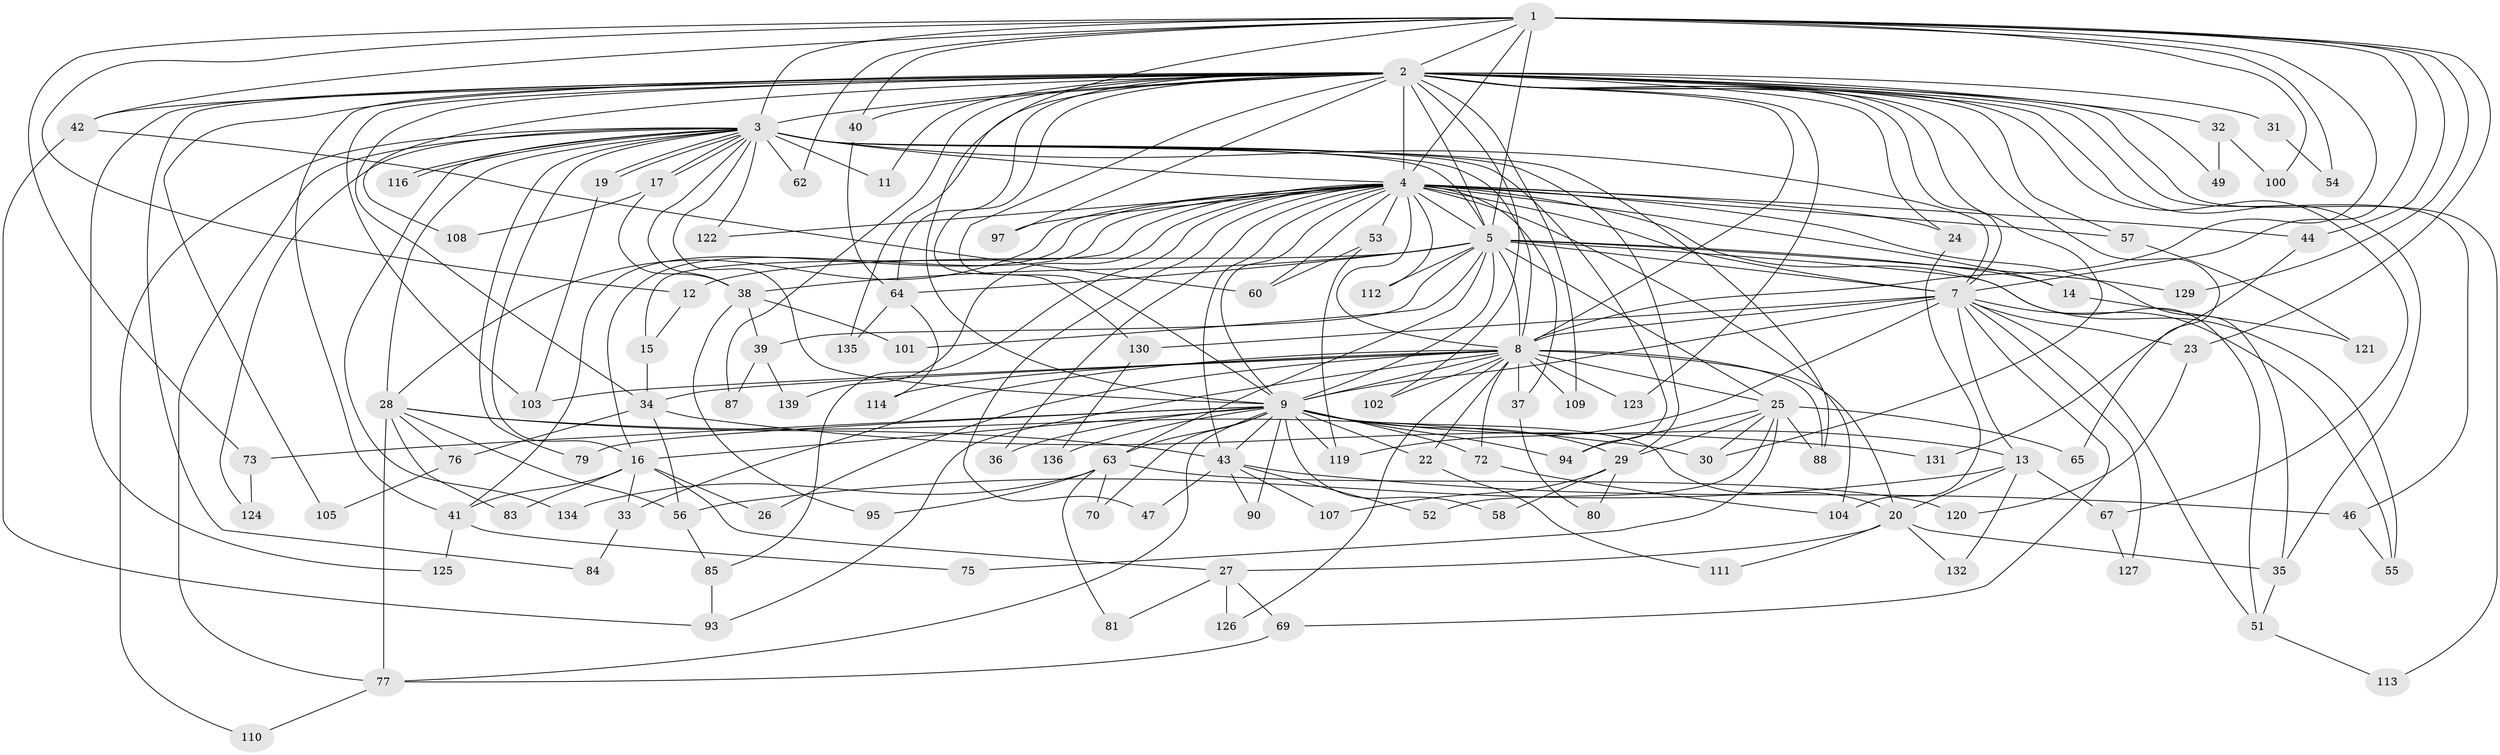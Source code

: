 // Generated by graph-tools (version 1.1) at 2025/23/03/03/25 07:23:35]
// undirected, 109 vertices, 249 edges
graph export_dot {
graph [start="1"]
  node [color=gray90,style=filled];
  1 [super="+18"];
  2 [super="+6"];
  3 [super="+115"];
  4 [super="+10"];
  5 [super="+106"];
  7 [super="+21"];
  8 [super="+137"];
  9 [super="+89"];
  11;
  12;
  13 [super="+71"];
  14;
  15;
  16 [super="+59"];
  17;
  19 [super="+140"];
  20 [super="+96"];
  22;
  23;
  24 [super="+128"];
  25 [super="+78"];
  26;
  27;
  28 [super="+50"];
  29 [super="+48"];
  30 [super="+91"];
  31;
  32;
  33;
  34 [super="+68"];
  35 [super="+61"];
  36;
  37;
  38 [super="+82"];
  39 [super="+45"];
  40;
  41 [super="+117"];
  42;
  43 [super="+133"];
  44;
  46;
  47;
  49;
  51 [super="+99"];
  52;
  53 [super="+141"];
  54;
  55 [super="+98"];
  56;
  57;
  58;
  60 [super="+92"];
  62;
  63 [super="+74"];
  64 [super="+66"];
  65;
  67;
  69;
  70;
  72;
  73;
  75;
  76;
  77 [super="+86"];
  79;
  80;
  81;
  83;
  84;
  85;
  87;
  88 [super="+138"];
  90;
  93 [super="+142"];
  94 [super="+118"];
  95;
  97;
  100;
  101;
  102;
  103;
  104;
  105;
  107;
  108;
  109;
  110;
  111;
  112;
  113;
  114;
  116;
  119;
  120;
  121;
  122;
  123;
  124;
  125;
  126;
  127;
  129;
  130;
  131;
  132;
  134;
  135;
  136;
  139;
  1 -- 2 [weight=2];
  1 -- 3;
  1 -- 4 [weight=2];
  1 -- 5 [weight=2];
  1 -- 7;
  1 -- 8;
  1 -- 9;
  1 -- 12;
  1 -- 23;
  1 -- 40;
  1 -- 42;
  1 -- 54;
  1 -- 62;
  1 -- 73;
  1 -- 100;
  1 -- 129;
  1 -- 44;
  2 -- 3 [weight=3];
  2 -- 4 [weight=4];
  2 -- 5 [weight=2];
  2 -- 7 [weight=2];
  2 -- 8 [weight=2];
  2 -- 9 [weight=2];
  2 -- 24;
  2 -- 31 [weight=2];
  2 -- 40;
  2 -- 42;
  2 -- 46;
  2 -- 57;
  2 -- 84;
  2 -- 87;
  2 -- 97;
  2 -- 105;
  2 -- 108;
  2 -- 109;
  2 -- 113;
  2 -- 135;
  2 -- 65;
  2 -- 67;
  2 -- 130;
  2 -- 11;
  2 -- 30;
  2 -- 32;
  2 -- 102;
  2 -- 103;
  2 -- 41;
  2 -- 49;
  2 -- 123;
  2 -- 125;
  2 -- 34;
  2 -- 64;
  2 -- 35;
  3 -- 4 [weight=2];
  3 -- 5;
  3 -- 7 [weight=2];
  3 -- 8;
  3 -- 9;
  3 -- 11;
  3 -- 16;
  3 -- 17;
  3 -- 17;
  3 -- 19;
  3 -- 19;
  3 -- 28;
  3 -- 29;
  3 -- 38;
  3 -- 62;
  3 -- 77;
  3 -- 79;
  3 -- 94;
  3 -- 110;
  3 -- 116;
  3 -- 116;
  3 -- 122;
  3 -- 124;
  3 -- 134;
  3 -- 88;
  4 -- 5 [weight=2];
  4 -- 7 [weight=2];
  4 -- 8 [weight=3];
  4 -- 9 [weight=2];
  4 -- 14;
  4 -- 15;
  4 -- 28;
  4 -- 44;
  4 -- 47;
  4 -- 51;
  4 -- 53 [weight=2];
  4 -- 60;
  4 -- 112;
  4 -- 139;
  4 -- 16;
  4 -- 85;
  4 -- 24;
  4 -- 97;
  4 -- 35;
  4 -- 36;
  4 -- 37;
  4 -- 104;
  4 -- 41;
  4 -- 43;
  4 -- 57;
  4 -- 122;
  5 -- 7;
  5 -- 8;
  5 -- 9;
  5 -- 12;
  5 -- 14;
  5 -- 25 [weight=2];
  5 -- 39 [weight=2];
  5 -- 55;
  5 -- 63;
  5 -- 64;
  5 -- 101;
  5 -- 112;
  5 -- 129;
  5 -- 38 [weight=2];
  7 -- 8;
  7 -- 9;
  7 -- 13;
  7 -- 55;
  7 -- 119;
  7 -- 130;
  7 -- 23;
  7 -- 69;
  7 -- 127;
  7 -- 51;
  8 -- 9;
  8 -- 20;
  8 -- 22;
  8 -- 25;
  8 -- 26;
  8 -- 33;
  8 -- 34;
  8 -- 37;
  8 -- 72;
  8 -- 88;
  8 -- 93;
  8 -- 102;
  8 -- 103;
  8 -- 109;
  8 -- 114;
  8 -- 123;
  8 -- 126;
  9 -- 13;
  9 -- 20;
  9 -- 22;
  9 -- 36;
  9 -- 43;
  9 -- 58;
  9 -- 63;
  9 -- 70;
  9 -- 72;
  9 -- 73;
  9 -- 79;
  9 -- 90;
  9 -- 94;
  9 -- 119;
  9 -- 136;
  9 -- 77;
  9 -- 16;
  9 -- 29;
  12 -- 15;
  13 -- 67;
  13 -- 132;
  13 -- 20;
  13 -- 56;
  14 -- 121;
  15 -- 34;
  16 -- 26;
  16 -- 27;
  16 -- 33;
  16 -- 83;
  16 -- 41;
  17 -- 38;
  17 -- 108;
  19 -- 103;
  20 -- 27;
  20 -- 35;
  20 -- 111;
  20 -- 132;
  22 -- 111;
  23 -- 120;
  24 -- 104;
  25 -- 29;
  25 -- 30;
  25 -- 52;
  25 -- 65;
  25 -- 75;
  25 -- 88;
  25 -- 94;
  27 -- 69;
  27 -- 81;
  27 -- 126;
  28 -- 56;
  28 -- 77;
  28 -- 83;
  28 -- 43;
  28 -- 30;
  28 -- 76;
  29 -- 58;
  29 -- 80;
  29 -- 107;
  31 -- 54;
  32 -- 49;
  32 -- 100;
  33 -- 84;
  34 -- 56;
  34 -- 131;
  34 -- 76;
  35 -- 51;
  37 -- 80;
  38 -- 39;
  38 -- 101;
  38 -- 95;
  39 -- 139;
  39 -- 87;
  40 -- 64;
  41 -- 75;
  41 -- 125;
  42 -- 93;
  42 -- 60;
  43 -- 46;
  43 -- 47;
  43 -- 52;
  43 -- 90;
  43 -- 107;
  44 -- 131;
  46 -- 55;
  51 -- 113;
  53 -- 60;
  53 -- 119;
  56 -- 85;
  57 -- 121;
  63 -- 70 [weight=2];
  63 -- 134;
  63 -- 81;
  63 -- 120;
  63 -- 95;
  64 -- 114;
  64 -- 135;
  67 -- 127;
  69 -- 77;
  72 -- 104;
  73 -- 124;
  76 -- 105;
  77 -- 110;
  85 -- 93;
  130 -- 136;
}
